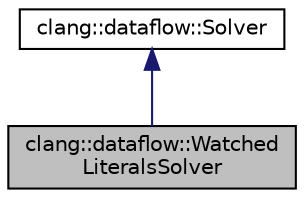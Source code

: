 digraph "clang::dataflow::WatchedLiteralsSolver"
{
 // LATEX_PDF_SIZE
  bgcolor="transparent";
  edge [fontname="Helvetica",fontsize="10",labelfontname="Helvetica",labelfontsize="10"];
  node [fontname="Helvetica",fontsize="10",shape=record];
  Node1 [label="clang::dataflow::Watched\lLiteralsSolver",height=0.2,width=0.4,color="black", fillcolor="grey75", style="filled", fontcolor="black",tooltip="A SAT solver that is an implementation of Algorithm D from Knuth's The Art of Computer Programming Vo..."];
  Node2 -> Node1 [dir="back",color="midnightblue",fontsize="10",style="solid",fontname="Helvetica"];
  Node2 [label="clang::dataflow::Solver",height=0.2,width=0.4,color="black",URL="$classclang_1_1dataflow_1_1Solver.html",tooltip="An interface for a SAT solver that can be used by dataflow analyses."];
}
